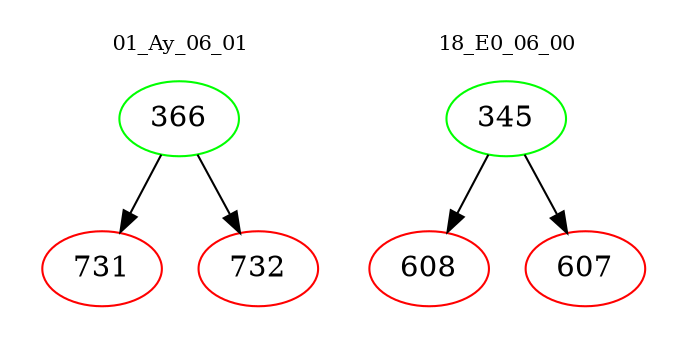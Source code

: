 digraph{
subgraph cluster_0 {
color = white
label = "01_Ay_06_01";
fontsize=10;
T0_366 [label="366", color="green"]
T0_366 -> T0_731 [color="black"]
T0_731 [label="731", color="red"]
T0_366 -> T0_732 [color="black"]
T0_732 [label="732", color="red"]
}
subgraph cluster_1 {
color = white
label = "18_E0_06_00";
fontsize=10;
T1_345 [label="345", color="green"]
T1_345 -> T1_608 [color="black"]
T1_608 [label="608", color="red"]
T1_345 -> T1_607 [color="black"]
T1_607 [label="607", color="red"]
}
}
